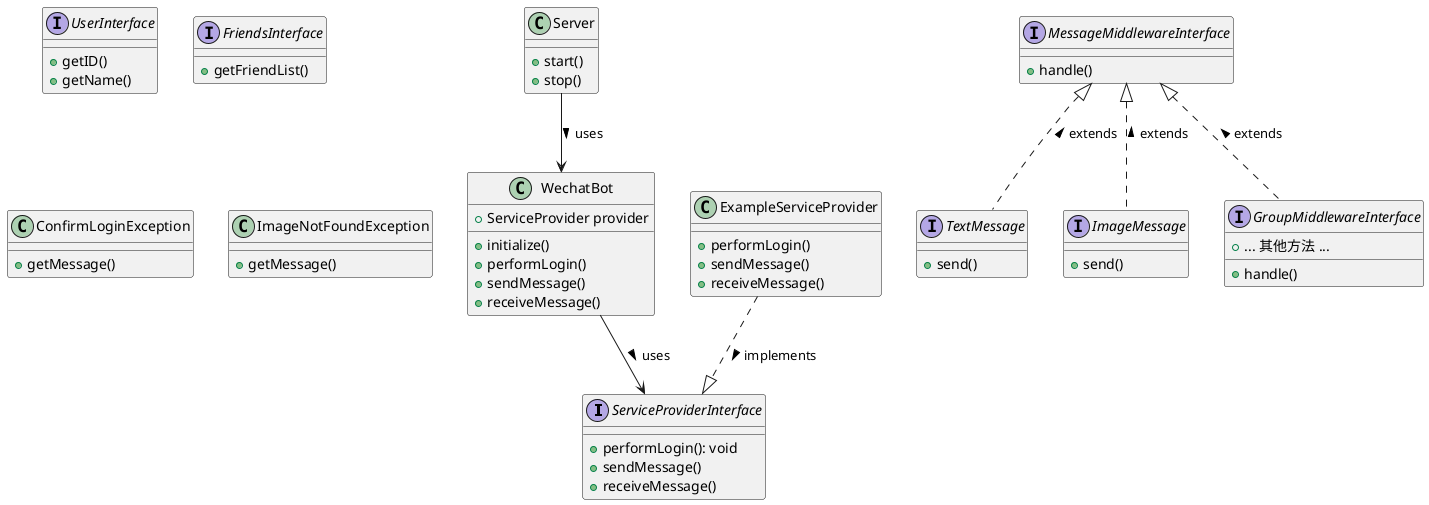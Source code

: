 @startuml WechatBotClassDiagram

' 定义接口
interface ServiceProviderInterface {
    + performLogin(): void
    + sendMessage()
    + receiveMessage()
}

interface UserInterface {
    + getID()
    + getName()
}

interface FriendsInterface {
    + getFriendList()
}

interface MessageMiddlewareInterface {
    + handle()
}

' 定义异常类
class ConfirmLoginException {
    + getMessage()
}

class ImageNotFoundException {
    + getMessage()
}

' 定义主要类
class WechatBot {
    + ServiceProvider provider
    + initialize()
    + performLogin()
    + sendMessage()
    + receiveMessage()
}

' 定义服务提供者
class ExampleServiceProvider {
    + performLogin()
    + sendMessage()
    + receiveMessage()
}

' 定义服务器
class Server {
    + start()
    + stop()
}

' 定义消息类型接口
interface TextMessage {
    + send()
}

interface ImageMessage {
    + send()
}

' 定义关系
WechatBot --> ServiceProviderInterface : uses >
ExampleServiceProvider ..|> ServiceProviderInterface : implements >
Server --> WechatBot : uses >

' 定义中间件接口
interface GroupMiddlewareInterface {
    + handle()
    + ... 其他方法 ...
}

' 定义中间件关系
MessageMiddlewareInterface <|.. GroupMiddlewareInterface : extends <
MessageMiddlewareInterface <|.. TextMessage : extends <
MessageMiddlewareInterface <|.. ImageMessage : extends <

' 更多类和接口的定义和关系可以根据需要继续添加

@enduml

